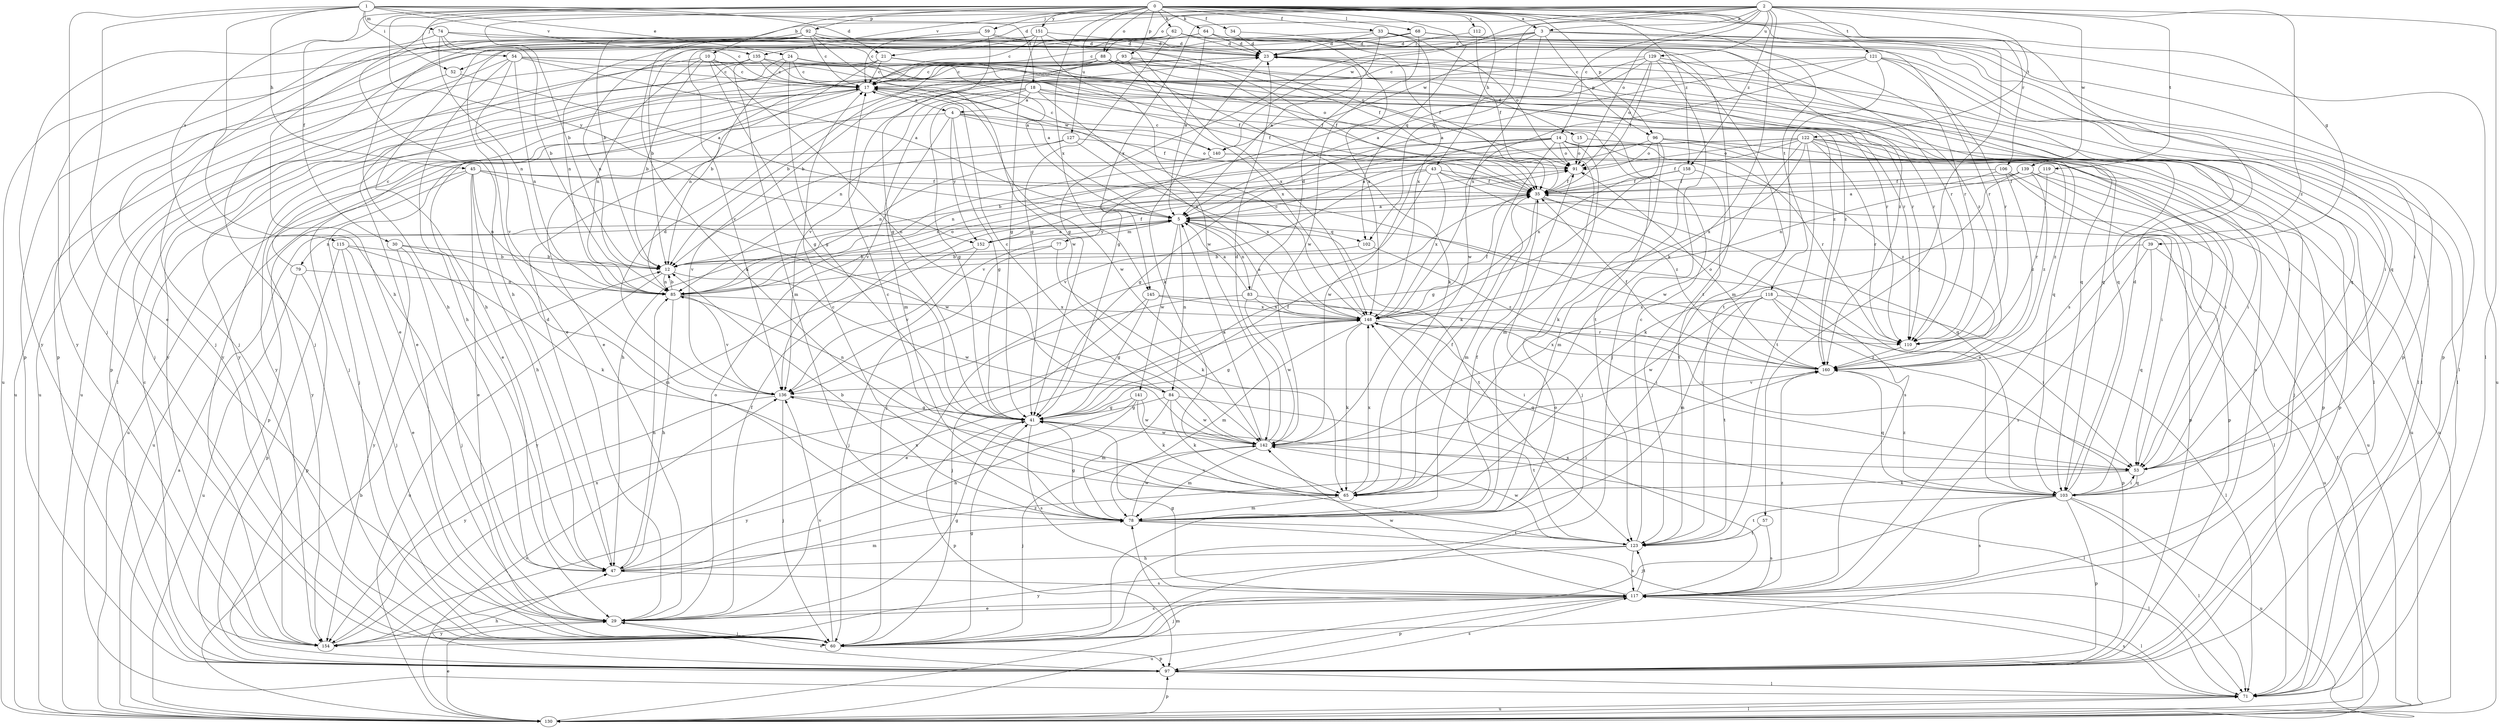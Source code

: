 strict digraph  {
0;
1;
2;
3;
4;
5;
10;
12;
14;
15;
17;
18;
21;
23;
24;
29;
30;
33;
34;
35;
39;
41;
43;
45;
47;
52;
53;
54;
57;
59;
60;
62;
64;
65;
68;
71;
74;
77;
78;
79;
83;
84;
85;
88;
91;
92;
93;
96;
97;
102;
103;
106;
110;
112;
115;
117;
118;
119;
121;
122;
123;
127;
129;
130;
135;
136;
139;
140;
141;
142;
145;
148;
151;
152;
154;
158;
160;
0 -> 3  [label=a];
0 -> 10  [label=b];
0 -> 12  [label=b];
0 -> 30  [label=f];
0 -> 33  [label=f];
0 -> 39  [label=g];
0 -> 43  [label=h];
0 -> 54  [label=j];
0 -> 57  [label=j];
0 -> 59  [label=j];
0 -> 62  [label=k];
0 -> 64  [label=k];
0 -> 68  [label=l];
0 -> 88  [label=o];
0 -> 92  [label=p];
0 -> 93  [label=p];
0 -> 96  [label=p];
0 -> 102  [label=q];
0 -> 106  [label=r];
0 -> 112  [label=s];
0 -> 115  [label=s];
0 -> 117  [label=s];
0 -> 118  [label=t];
0 -> 127  [label=u];
0 -> 135  [label=v];
0 -> 145  [label=x];
0 -> 151  [label=y];
0 -> 152  [label=y];
0 -> 158  [label=z];
1 -> 18  [label=d];
1 -> 21  [label=d];
1 -> 24  [label=e];
1 -> 29  [label=e];
1 -> 34  [label=f];
1 -> 45  [label=h];
1 -> 47  [label=h];
1 -> 52  [label=i];
1 -> 60  [label=j];
1 -> 74  [label=m];
1 -> 135  [label=v];
2 -> 3  [label=a];
2 -> 12  [label=b];
2 -> 14  [label=c];
2 -> 21  [label=d];
2 -> 47  [label=h];
2 -> 65  [label=k];
2 -> 71  [label=l];
2 -> 88  [label=o];
2 -> 91  [label=o];
2 -> 102  [label=q];
2 -> 119  [label=t];
2 -> 121  [label=t];
2 -> 122  [label=t];
2 -> 129  [label=u];
2 -> 139  [label=w];
2 -> 140  [label=w];
2 -> 145  [label=x];
2 -> 158  [label=z];
2 -> 160  [label=z];
3 -> 23  [label=d];
3 -> 41  [label=g];
3 -> 52  [label=i];
3 -> 96  [label=p];
3 -> 97  [label=p];
3 -> 110  [label=r];
3 -> 130  [label=u];
3 -> 140  [label=w];
3 -> 148  [label=x];
4 -> 15  [label=c];
4 -> 35  [label=f];
4 -> 41  [label=g];
4 -> 60  [label=j];
4 -> 136  [label=v];
4 -> 140  [label=w];
4 -> 152  [label=y];
5 -> 77  [label=m];
5 -> 79  [label=n];
5 -> 83  [label=n];
5 -> 84  [label=n];
5 -> 102  [label=q];
5 -> 123  [label=t];
5 -> 141  [label=w];
5 -> 152  [label=y];
10 -> 12  [label=b];
10 -> 17  [label=c];
10 -> 29  [label=e];
10 -> 41  [label=g];
10 -> 84  [label=n];
10 -> 85  [label=n];
10 -> 160  [label=z];
12 -> 85  [label=n];
12 -> 130  [label=u];
12 -> 142  [label=w];
14 -> 41  [label=g];
14 -> 47  [label=h];
14 -> 53  [label=i];
14 -> 60  [label=j];
14 -> 65  [label=k];
14 -> 78  [label=m];
14 -> 85  [label=n];
14 -> 91  [label=o];
14 -> 110  [label=r];
14 -> 142  [label=w];
15 -> 23  [label=d];
15 -> 53  [label=i];
15 -> 91  [label=o];
17 -> 4  [label=a];
17 -> 29  [label=e];
17 -> 60  [label=j];
17 -> 142  [label=w];
17 -> 154  [label=y];
18 -> 4  [label=a];
18 -> 35  [label=f];
18 -> 41  [label=g];
18 -> 78  [label=m];
18 -> 85  [label=n];
18 -> 103  [label=q];
18 -> 123  [label=t];
18 -> 148  [label=x];
21 -> 17  [label=c];
21 -> 35  [label=f];
21 -> 85  [label=n];
21 -> 91  [label=o];
21 -> 130  [label=u];
21 -> 154  [label=y];
21 -> 160  [label=z];
23 -> 17  [label=c];
23 -> 65  [label=k];
23 -> 71  [label=l];
23 -> 103  [label=q];
23 -> 154  [label=y];
24 -> 12  [label=b];
24 -> 17  [label=c];
24 -> 41  [label=g];
24 -> 71  [label=l];
24 -> 103  [label=q];
24 -> 110  [label=r];
29 -> 35  [label=f];
29 -> 41  [label=g];
29 -> 60  [label=j];
29 -> 91  [label=o];
29 -> 117  [label=s];
29 -> 154  [label=y];
30 -> 12  [label=b];
30 -> 60  [label=j];
30 -> 78  [label=m];
30 -> 154  [label=y];
33 -> 5  [label=a];
33 -> 17  [label=c];
33 -> 23  [label=d];
33 -> 91  [label=o];
33 -> 110  [label=r];
33 -> 148  [label=x];
34 -> 23  [label=d];
34 -> 35  [label=f];
35 -> 5  [label=a];
35 -> 71  [label=l];
35 -> 78  [label=m];
35 -> 117  [label=s];
39 -> 12  [label=b];
39 -> 103  [label=q];
39 -> 117  [label=s];
39 -> 130  [label=u];
41 -> 35  [label=f];
41 -> 71  [label=l];
41 -> 85  [label=n];
41 -> 97  [label=p];
41 -> 117  [label=s];
41 -> 142  [label=w];
43 -> 35  [label=f];
43 -> 60  [label=j];
43 -> 85  [label=n];
43 -> 103  [label=q];
43 -> 136  [label=v];
43 -> 148  [label=x];
43 -> 160  [label=z];
45 -> 29  [label=e];
45 -> 35  [label=f];
45 -> 47  [label=h];
45 -> 85  [label=n];
45 -> 97  [label=p];
45 -> 110  [label=r];
45 -> 130  [label=u];
45 -> 142  [label=w];
47 -> 23  [label=d];
47 -> 78  [label=m];
47 -> 85  [label=n];
47 -> 117  [label=s];
47 -> 148  [label=x];
52 -> 5  [label=a];
52 -> 130  [label=u];
53 -> 65  [label=k];
53 -> 103  [label=q];
54 -> 5  [label=a];
54 -> 17  [label=c];
54 -> 47  [label=h];
54 -> 60  [label=j];
54 -> 85  [label=n];
54 -> 103  [label=q];
54 -> 110  [label=r];
54 -> 136  [label=v];
57 -> 117  [label=s];
57 -> 123  [label=t];
59 -> 17  [label=c];
59 -> 23  [label=d];
59 -> 41  [label=g];
59 -> 60  [label=j];
59 -> 97  [label=p];
59 -> 110  [label=r];
60 -> 41  [label=g];
60 -> 91  [label=o];
60 -> 97  [label=p];
60 -> 136  [label=v];
62 -> 12  [label=b];
62 -> 23  [label=d];
62 -> 41  [label=g];
62 -> 60  [label=j];
62 -> 123  [label=t];
62 -> 130  [label=u];
62 -> 148  [label=x];
62 -> 160  [label=z];
64 -> 5  [label=a];
64 -> 23  [label=d];
64 -> 71  [label=l];
64 -> 85  [label=n];
64 -> 97  [label=p];
64 -> 160  [label=z];
65 -> 17  [label=c];
65 -> 35  [label=f];
65 -> 78  [label=m];
65 -> 148  [label=x];
68 -> 23  [label=d];
68 -> 29  [label=e];
68 -> 53  [label=i];
68 -> 97  [label=p];
68 -> 103  [label=q];
68 -> 136  [label=v];
68 -> 142  [label=w];
71 -> 117  [label=s];
71 -> 130  [label=u];
74 -> 5  [label=a];
74 -> 12  [label=b];
74 -> 17  [label=c];
74 -> 23  [label=d];
74 -> 85  [label=n];
74 -> 154  [label=y];
77 -> 12  [label=b];
77 -> 60  [label=j];
77 -> 65  [label=k];
78 -> 12  [label=b];
78 -> 17  [label=c];
78 -> 35  [label=f];
78 -> 41  [label=g];
78 -> 71  [label=l];
78 -> 123  [label=t];
78 -> 142  [label=w];
79 -> 17  [label=c];
79 -> 85  [label=n];
79 -> 97  [label=p];
79 -> 130  [label=u];
83 -> 5  [label=a];
83 -> 23  [label=d];
83 -> 29  [label=e];
83 -> 53  [label=i];
83 -> 142  [label=w];
83 -> 148  [label=x];
84 -> 17  [label=c];
84 -> 41  [label=g];
84 -> 65  [label=k];
84 -> 78  [label=m];
84 -> 123  [label=t];
84 -> 142  [label=w];
85 -> 12  [label=b];
85 -> 47  [label=h];
85 -> 91  [label=o];
85 -> 136  [label=v];
85 -> 148  [label=x];
88 -> 12  [label=b];
88 -> 17  [label=c];
88 -> 29  [label=e];
88 -> 35  [label=f];
88 -> 53  [label=i];
88 -> 65  [label=k];
88 -> 71  [label=l];
88 -> 136  [label=v];
91 -> 35  [label=f];
92 -> 17  [label=c];
92 -> 23  [label=d];
92 -> 29  [label=e];
92 -> 47  [label=h];
92 -> 60  [label=j];
92 -> 65  [label=k];
92 -> 91  [label=o];
92 -> 142  [label=w];
92 -> 148  [label=x];
92 -> 154  [label=y];
93 -> 12  [label=b];
93 -> 17  [label=c];
93 -> 35  [label=f];
93 -> 110  [label=r];
93 -> 148  [label=x];
93 -> 154  [label=y];
96 -> 5  [label=a];
96 -> 65  [label=k];
96 -> 91  [label=o];
96 -> 97  [label=p];
96 -> 117  [label=s];
96 -> 130  [label=u];
96 -> 148  [label=x];
97 -> 17  [label=c];
97 -> 29  [label=e];
97 -> 47  [label=h];
97 -> 71  [label=l];
97 -> 117  [label=s];
102 -> 12  [label=b];
102 -> 160  [label=z];
103 -> 5  [label=a];
103 -> 23  [label=d];
103 -> 53  [label=i];
103 -> 60  [label=j];
103 -> 71  [label=l];
103 -> 97  [label=p];
103 -> 117  [label=s];
103 -> 123  [label=t];
103 -> 130  [label=u];
103 -> 160  [label=z];
106 -> 5  [label=a];
106 -> 35  [label=f];
106 -> 53  [label=i];
106 -> 97  [label=p];
106 -> 160  [label=z];
110 -> 160  [label=z];
112 -> 23  [label=d];
112 -> 35  [label=f];
115 -> 12  [label=b];
115 -> 29  [label=e];
115 -> 60  [label=j];
115 -> 65  [label=k];
115 -> 97  [label=p];
117 -> 29  [label=e];
117 -> 41  [label=g];
117 -> 60  [label=j];
117 -> 71  [label=l];
117 -> 97  [label=p];
117 -> 123  [label=t];
117 -> 130  [label=u];
117 -> 142  [label=w];
117 -> 148  [label=x];
117 -> 160  [label=z];
118 -> 53  [label=i];
118 -> 71  [label=l];
118 -> 78  [label=m];
118 -> 97  [label=p];
118 -> 123  [label=t];
118 -> 142  [label=w];
118 -> 148  [label=x];
119 -> 35  [label=f];
119 -> 53  [label=i];
119 -> 110  [label=r];
121 -> 5  [label=a];
121 -> 17  [label=c];
121 -> 53  [label=i];
121 -> 71  [label=l];
121 -> 78  [label=m];
121 -> 110  [label=r];
121 -> 142  [label=w];
122 -> 12  [label=b];
122 -> 35  [label=f];
122 -> 53  [label=i];
122 -> 60  [label=j];
122 -> 91  [label=o];
122 -> 97  [label=p];
122 -> 110  [label=r];
122 -> 123  [label=t];
122 -> 136  [label=v];
122 -> 142  [label=w];
122 -> 148  [label=x];
122 -> 160  [label=z];
123 -> 17  [label=c];
123 -> 47  [label=h];
123 -> 117  [label=s];
123 -> 136  [label=v];
123 -> 142  [label=w];
123 -> 154  [label=y];
127 -> 91  [label=o];
127 -> 130  [label=u];
127 -> 136  [label=v];
127 -> 148  [label=x];
129 -> 5  [label=a];
129 -> 17  [label=c];
129 -> 35  [label=f];
129 -> 41  [label=g];
129 -> 60  [label=j];
129 -> 91  [label=o];
129 -> 103  [label=q];
129 -> 123  [label=t];
130 -> 5  [label=a];
130 -> 12  [label=b];
130 -> 29  [label=e];
130 -> 35  [label=f];
130 -> 71  [label=l];
130 -> 78  [label=m];
130 -> 97  [label=p];
130 -> 136  [label=v];
135 -> 5  [label=a];
135 -> 17  [label=c];
135 -> 71  [label=l];
135 -> 78  [label=m];
135 -> 97  [label=p];
135 -> 110  [label=r];
135 -> 130  [label=u];
136 -> 23  [label=d];
136 -> 41  [label=g];
136 -> 60  [label=j];
136 -> 154  [label=y];
139 -> 35  [label=f];
139 -> 65  [label=k];
139 -> 85  [label=n];
139 -> 97  [label=p];
139 -> 130  [label=u];
139 -> 160  [label=z];
140 -> 17  [label=c];
140 -> 85  [label=n];
140 -> 130  [label=u];
140 -> 154  [label=y];
140 -> 160  [label=z];
141 -> 41  [label=g];
141 -> 47  [label=h];
141 -> 65  [label=k];
141 -> 142  [label=w];
141 -> 154  [label=y];
142 -> 5  [label=a];
142 -> 23  [label=d];
142 -> 53  [label=i];
142 -> 60  [label=j];
142 -> 78  [label=m];
145 -> 41  [label=g];
145 -> 53  [label=i];
145 -> 60  [label=j];
145 -> 148  [label=x];
148 -> 5  [label=a];
148 -> 17  [label=c];
148 -> 35  [label=f];
148 -> 41  [label=g];
148 -> 53  [label=i];
148 -> 65  [label=k];
148 -> 78  [label=m];
148 -> 103  [label=q];
148 -> 110  [label=r];
151 -> 17  [label=c];
151 -> 23  [label=d];
151 -> 35  [label=f];
151 -> 41  [label=g];
151 -> 47  [label=h];
151 -> 85  [label=n];
151 -> 142  [label=w];
152 -> 5  [label=a];
152 -> 35  [label=f];
152 -> 136  [label=v];
152 -> 154  [label=y];
154 -> 148  [label=x];
154 -> 160  [label=z];
158 -> 35  [label=f];
158 -> 41  [label=g];
158 -> 78  [label=m];
158 -> 123  [label=t];
160 -> 35  [label=f];
160 -> 91  [label=o];
160 -> 103  [label=q];
160 -> 136  [label=v];
160 -> 148  [label=x];
}

